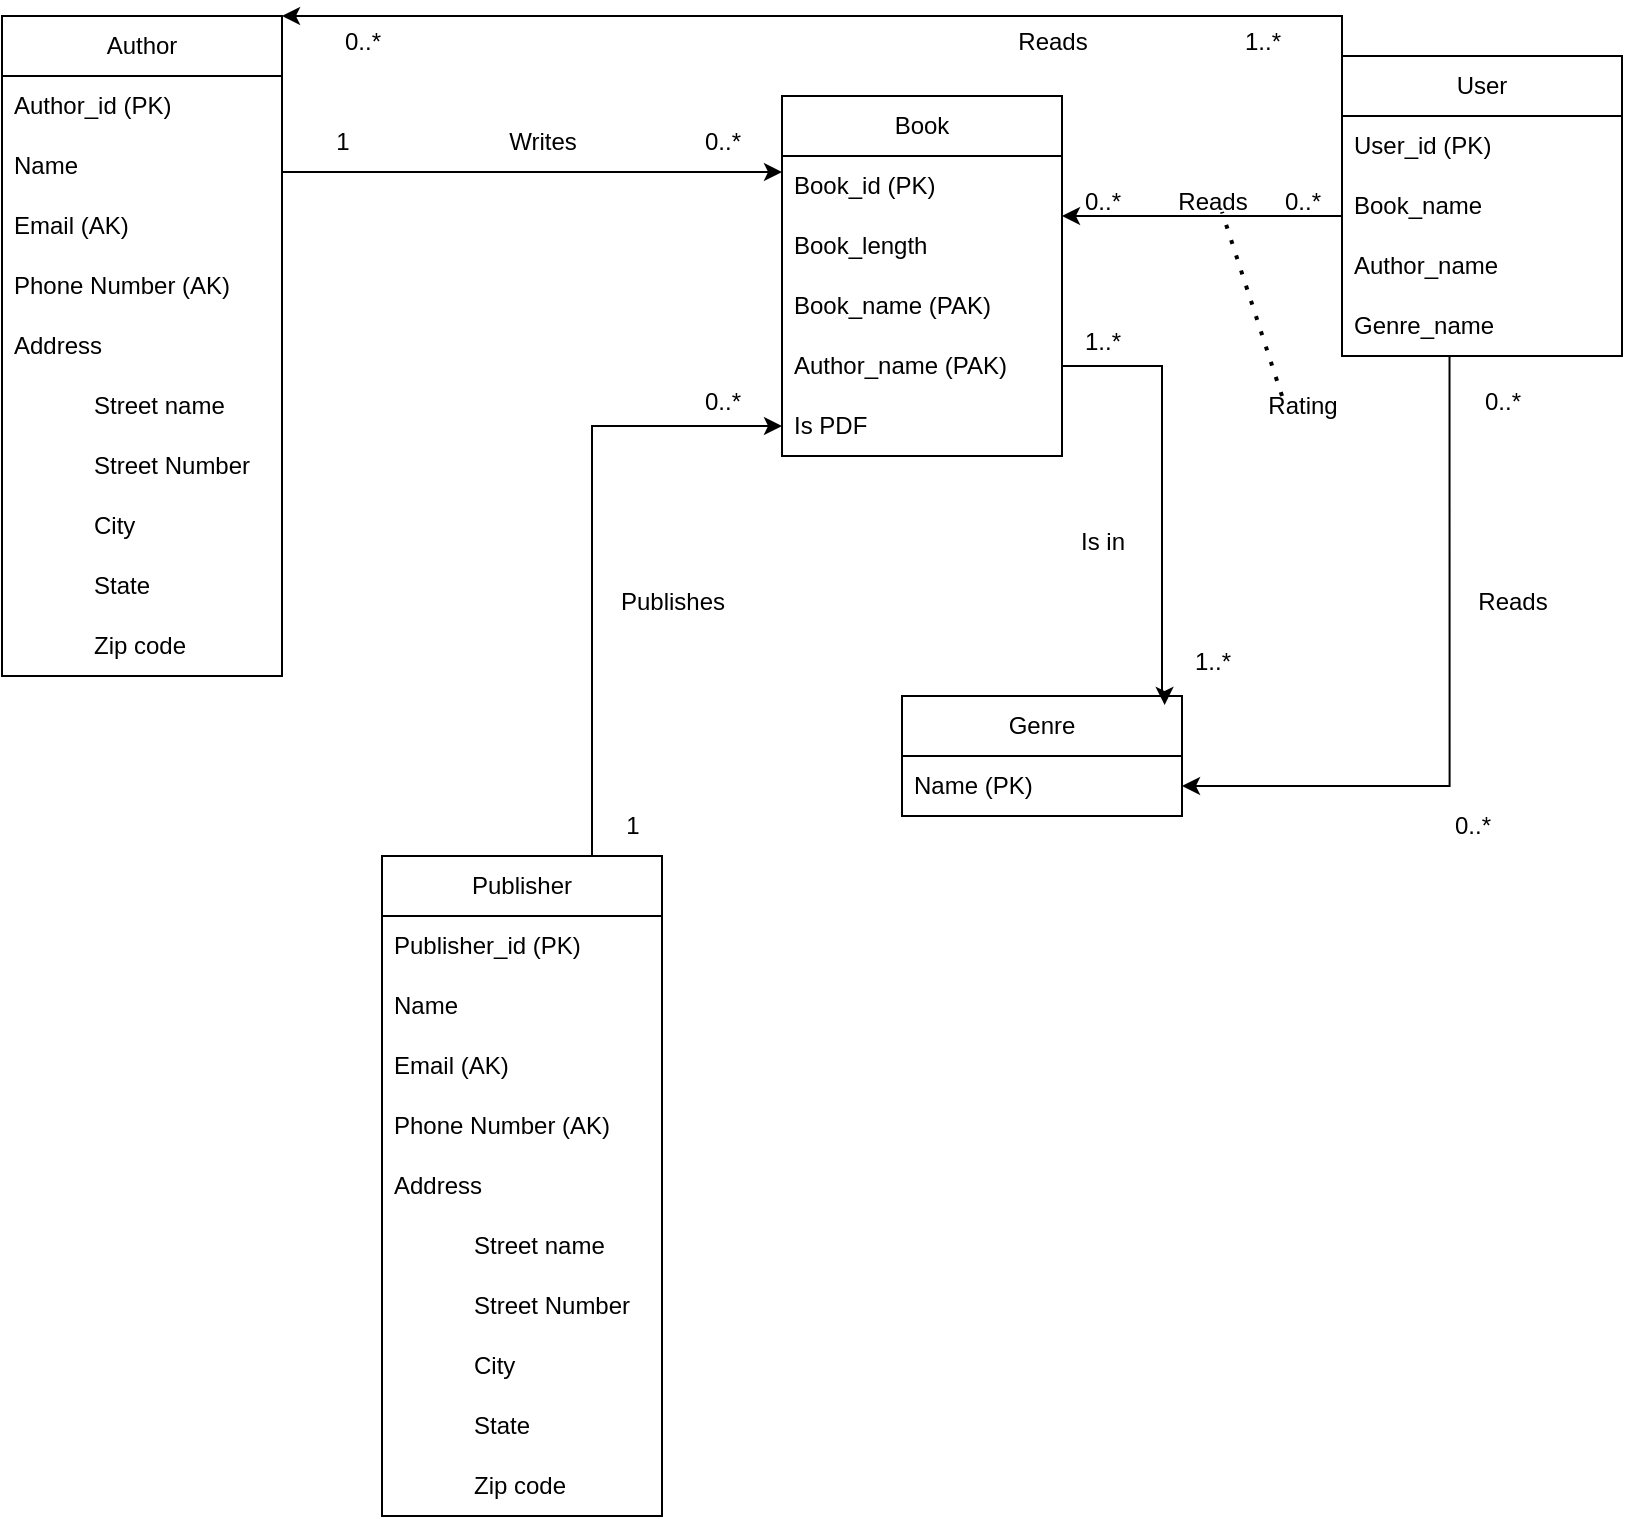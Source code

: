 <mxfile version="24.7.17">
  <diagram name="Page-1" id="2yz8s-KPR1KE5bonYhOX">
    <mxGraphModel dx="959" dy="1197" grid="1" gridSize="10" guides="1" tooltips="1" connect="1" arrows="1" fold="1" page="1" pageScale="1" pageWidth="850" pageHeight="1100" math="0" shadow="0">
      <root>
        <mxCell id="0" />
        <mxCell id="1" parent="0" />
        <mxCell id="EpeZ1B2Wu3cOPVAilCs2-1" value="Book" style="swimlane;fontStyle=0;childLayout=stackLayout;horizontal=1;startSize=30;horizontalStack=0;resizeParent=1;resizeParentMax=0;resizeLast=0;collapsible=1;marginBottom=0;whiteSpace=wrap;html=1;" parent="1" vertex="1">
          <mxGeometry x="420" y="60" width="140" height="180" as="geometry" />
        </mxCell>
        <mxCell id="o86TF27ebz68tmkAimAB-5" value="&lt;span style=&quot;text-align: center; text-wrap: nowrap;&quot;&gt;Book_id (PK)&lt;/span&gt;" style="text;strokeColor=none;fillColor=none;align=left;verticalAlign=middle;spacingLeft=4;spacingRight=4;overflow=hidden;points=[[0,0.5],[1,0.5]];portConstraint=eastwest;rotatable=0;whiteSpace=wrap;html=1;" parent="EpeZ1B2Wu3cOPVAilCs2-1" vertex="1">
          <mxGeometry y="30" width="140" height="30" as="geometry" />
        </mxCell>
        <mxCell id="EpeZ1B2Wu3cOPVAilCs2-3" value="Book_length" style="text;strokeColor=none;fillColor=none;align=left;verticalAlign=middle;spacingLeft=4;spacingRight=4;overflow=hidden;points=[[0,0.5],[1,0.5]];portConstraint=eastwest;rotatable=0;whiteSpace=wrap;html=1;" parent="EpeZ1B2Wu3cOPVAilCs2-1" vertex="1">
          <mxGeometry y="60" width="140" height="30" as="geometry" />
        </mxCell>
        <mxCell id="EpeZ1B2Wu3cOPVAilCs2-64" style="edgeStyle=orthogonalEdgeStyle;rounded=0;orthogonalLoop=1;jettySize=auto;html=1;exitX=0;exitY=0.5;exitDx=0;exitDy=0;" parent="EpeZ1B2Wu3cOPVAilCs2-1" target="EpeZ1B2Wu3cOPVAilCs2-3" edge="1">
          <mxGeometry relative="1" as="geometry">
            <Array as="points">
              <mxPoint x="280" y="60" />
            </Array>
            <mxPoint x="280" y="70" as="sourcePoint" />
            <mxPoint x="140" y="90" as="targetPoint" />
          </mxGeometry>
        </mxCell>
        <mxCell id="EpeZ1B2Wu3cOPVAilCs2-2" value="Book_name (PAK)" style="text;strokeColor=none;fillColor=none;align=left;verticalAlign=middle;spacingLeft=4;spacingRight=4;overflow=hidden;points=[[0,0.5],[1,0.5]];portConstraint=eastwest;rotatable=0;whiteSpace=wrap;html=1;" parent="EpeZ1B2Wu3cOPVAilCs2-1" vertex="1">
          <mxGeometry y="90" width="140" height="30" as="geometry" />
        </mxCell>
        <mxCell id="EpeZ1B2Wu3cOPVAilCs2-4" value="Author_name (PAK)" style="text;strokeColor=none;fillColor=none;align=left;verticalAlign=middle;spacingLeft=4;spacingRight=4;overflow=hidden;points=[[0,0.5],[1,0.5]];portConstraint=eastwest;rotatable=0;whiteSpace=wrap;html=1;" parent="EpeZ1B2Wu3cOPVAilCs2-1" vertex="1">
          <mxGeometry y="120" width="140" height="30" as="geometry" />
        </mxCell>
        <mxCell id="EpeZ1B2Wu3cOPVAilCs2-6" value="Is PDF" style="text;strokeColor=none;fillColor=none;align=left;verticalAlign=middle;spacingLeft=4;spacingRight=4;overflow=hidden;points=[[0,0.5],[1,0.5]];portConstraint=eastwest;rotatable=0;whiteSpace=wrap;html=1;" parent="EpeZ1B2Wu3cOPVAilCs2-1" vertex="1">
          <mxGeometry y="150" width="140" height="30" as="geometry" />
        </mxCell>
        <mxCell id="EpeZ1B2Wu3cOPVAilCs2-10" value="Author" style="swimlane;fontStyle=0;childLayout=stackLayout;horizontal=1;startSize=30;horizontalStack=0;resizeParent=1;resizeParentMax=0;resizeLast=0;collapsible=1;marginBottom=0;whiteSpace=wrap;html=1;" parent="1" vertex="1">
          <mxGeometry x="30" y="20" width="140" height="330" as="geometry" />
        </mxCell>
        <mxCell id="o86TF27ebz68tmkAimAB-1" value="Author_id (PK)" style="text;strokeColor=none;fillColor=none;align=left;verticalAlign=middle;spacingLeft=4;spacingRight=4;overflow=hidden;points=[[0,0.5],[1,0.5]];portConstraint=eastwest;rotatable=0;whiteSpace=wrap;html=1;" parent="EpeZ1B2Wu3cOPVAilCs2-10" vertex="1">
          <mxGeometry y="30" width="140" height="30" as="geometry" />
        </mxCell>
        <mxCell id="EpeZ1B2Wu3cOPVAilCs2-11" value="Name" style="text;strokeColor=none;fillColor=none;align=left;verticalAlign=middle;spacingLeft=4;spacingRight=4;overflow=hidden;points=[[0,0.5],[1,0.5]];portConstraint=eastwest;rotatable=0;whiteSpace=wrap;html=1;" parent="EpeZ1B2Wu3cOPVAilCs2-10" vertex="1">
          <mxGeometry y="60" width="140" height="30" as="geometry" />
        </mxCell>
        <mxCell id="EpeZ1B2Wu3cOPVAilCs2-12" value="Email (AK)" style="text;strokeColor=none;fillColor=none;align=left;verticalAlign=middle;spacingLeft=4;spacingRight=4;overflow=hidden;points=[[0,0.5],[1,0.5]];portConstraint=eastwest;rotatable=0;whiteSpace=wrap;html=1;" parent="EpeZ1B2Wu3cOPVAilCs2-10" vertex="1">
          <mxGeometry y="90" width="140" height="30" as="geometry" />
        </mxCell>
        <mxCell id="EpeZ1B2Wu3cOPVAilCs2-46" value="Phone Number (AK)" style="text;strokeColor=none;fillColor=none;align=left;verticalAlign=middle;spacingLeft=4;spacingRight=4;overflow=hidden;points=[[0,0.5],[1,0.5]];portConstraint=eastwest;rotatable=0;whiteSpace=wrap;html=1;" parent="EpeZ1B2Wu3cOPVAilCs2-10" vertex="1">
          <mxGeometry y="120" width="140" height="30" as="geometry" />
        </mxCell>
        <mxCell id="EpeZ1B2Wu3cOPVAilCs2-26" value="Address" style="text;strokeColor=none;fillColor=none;align=left;verticalAlign=middle;spacingLeft=4;spacingRight=4;overflow=hidden;points=[[0,0.5],[1,0.5]];portConstraint=eastwest;rotatable=0;whiteSpace=wrap;html=1;" parent="EpeZ1B2Wu3cOPVAilCs2-10" vertex="1">
          <mxGeometry y="150" width="140" height="30" as="geometry" />
        </mxCell>
        <mxCell id="EpeZ1B2Wu3cOPVAilCs2-29" value="&lt;blockquote style=&quot;margin: 0 0 0 40px; border: none; padding: 0px;&quot;&gt;Street name&lt;/blockquote&gt;" style="text;strokeColor=none;fillColor=none;align=left;verticalAlign=middle;spacingLeft=4;spacingRight=4;overflow=hidden;points=[[0,0.5],[1,0.5]];portConstraint=eastwest;rotatable=0;whiteSpace=wrap;html=1;" parent="EpeZ1B2Wu3cOPVAilCs2-10" vertex="1">
          <mxGeometry y="180" width="140" height="30" as="geometry" />
        </mxCell>
        <mxCell id="EpeZ1B2Wu3cOPVAilCs2-30" value="&lt;blockquote style=&quot;margin: 0 0 0 40px; border: none; padding: 0px;&quot;&gt;Street Number&lt;/blockquote&gt;" style="text;strokeColor=none;fillColor=none;align=left;verticalAlign=middle;spacingLeft=4;spacingRight=4;overflow=hidden;points=[[0,0.5],[1,0.5]];portConstraint=eastwest;rotatable=0;whiteSpace=wrap;html=1;" parent="EpeZ1B2Wu3cOPVAilCs2-10" vertex="1">
          <mxGeometry y="210" width="140" height="30" as="geometry" />
        </mxCell>
        <mxCell id="EpeZ1B2Wu3cOPVAilCs2-31" value="&lt;blockquote style=&quot;margin: 0 0 0 40px; border: none; padding: 0px;&quot;&gt;City&lt;/blockquote&gt;" style="text;strokeColor=none;fillColor=none;align=left;verticalAlign=middle;spacingLeft=4;spacingRight=4;overflow=hidden;points=[[0,0.5],[1,0.5]];portConstraint=eastwest;rotatable=0;whiteSpace=wrap;html=1;" parent="EpeZ1B2Wu3cOPVAilCs2-10" vertex="1">
          <mxGeometry y="240" width="140" height="30" as="geometry" />
        </mxCell>
        <mxCell id="EpeZ1B2Wu3cOPVAilCs2-32" value="&lt;blockquote style=&quot;margin: 0 0 0 40px; border: none; padding: 0px;&quot;&gt;State&lt;/blockquote&gt;" style="text;strokeColor=none;fillColor=none;align=left;verticalAlign=middle;spacingLeft=4;spacingRight=4;overflow=hidden;points=[[0,0.5],[1,0.5]];portConstraint=eastwest;rotatable=0;whiteSpace=wrap;html=1;" parent="EpeZ1B2Wu3cOPVAilCs2-10" vertex="1">
          <mxGeometry y="270" width="140" height="30" as="geometry" />
        </mxCell>
        <mxCell id="EpeZ1B2Wu3cOPVAilCs2-33" value="&lt;blockquote style=&quot;margin: 0 0 0 40px; border: none; padding: 0px;&quot;&gt;Zip code&lt;/blockquote&gt;" style="text;strokeColor=none;fillColor=none;align=left;verticalAlign=middle;spacingLeft=4;spacingRight=4;overflow=hidden;points=[[0,0.5],[1,0.5]];portConstraint=eastwest;rotatable=0;whiteSpace=wrap;html=1;" parent="EpeZ1B2Wu3cOPVAilCs2-10" vertex="1">
          <mxGeometry y="300" width="140" height="30" as="geometry" />
        </mxCell>
        <mxCell id="EpeZ1B2Wu3cOPVAilCs2-20" value="Genre" style="swimlane;fontStyle=0;childLayout=stackLayout;horizontal=1;startSize=30;horizontalStack=0;resizeParent=1;resizeParentMax=0;resizeLast=0;collapsible=1;marginBottom=0;whiteSpace=wrap;html=1;" parent="1" vertex="1">
          <mxGeometry x="480" y="360" width="140" height="60" as="geometry" />
        </mxCell>
        <mxCell id="EpeZ1B2Wu3cOPVAilCs2-21" value="Name (PK)" style="text;strokeColor=none;fillColor=none;align=left;verticalAlign=middle;spacingLeft=4;spacingRight=4;overflow=hidden;points=[[0,0.5],[1,0.5]];portConstraint=eastwest;rotatable=0;whiteSpace=wrap;html=1;" parent="EpeZ1B2Wu3cOPVAilCs2-20" vertex="1">
          <mxGeometry y="30" width="140" height="30" as="geometry" />
        </mxCell>
        <mxCell id="EpeZ1B2Wu3cOPVAilCs2-56" style="edgeStyle=orthogonalEdgeStyle;rounded=0;orthogonalLoop=1;jettySize=auto;html=1;exitX=0.75;exitY=0;exitDx=0;exitDy=0;entryX=0;entryY=0.5;entryDx=0;entryDy=0;" parent="1" source="EpeZ1B2Wu3cOPVAilCs2-34" target="EpeZ1B2Wu3cOPVAilCs2-6" edge="1">
          <mxGeometry relative="1" as="geometry" />
        </mxCell>
        <mxCell id="EpeZ1B2Wu3cOPVAilCs2-34" value="Publisher" style="swimlane;fontStyle=0;childLayout=stackLayout;horizontal=1;startSize=30;horizontalStack=0;resizeParent=1;resizeParentMax=0;resizeLast=0;collapsible=1;marginBottom=0;whiteSpace=wrap;html=1;" parent="1" vertex="1">
          <mxGeometry x="220" y="440" width="140" height="330" as="geometry" />
        </mxCell>
        <mxCell id="EpeZ1B2Wu3cOPVAilCs2-43" value="Publisher_id (PK)" style="text;strokeColor=none;fillColor=none;align=left;verticalAlign=middle;spacingLeft=4;spacingRight=4;overflow=hidden;points=[[0,0.5],[1,0.5]];portConstraint=eastwest;rotatable=0;whiteSpace=wrap;html=1;" parent="EpeZ1B2Wu3cOPVAilCs2-34" vertex="1">
          <mxGeometry y="30" width="140" height="30" as="geometry" />
        </mxCell>
        <mxCell id="EpeZ1B2Wu3cOPVAilCs2-35" value="Name" style="text;strokeColor=none;fillColor=none;align=left;verticalAlign=middle;spacingLeft=4;spacingRight=4;overflow=hidden;points=[[0,0.5],[1,0.5]];portConstraint=eastwest;rotatable=0;whiteSpace=wrap;html=1;" parent="EpeZ1B2Wu3cOPVAilCs2-34" vertex="1">
          <mxGeometry y="60" width="140" height="30" as="geometry" />
        </mxCell>
        <mxCell id="EpeZ1B2Wu3cOPVAilCs2-45" value="Email (AK)" style="text;strokeColor=none;fillColor=none;align=left;verticalAlign=middle;spacingLeft=4;spacingRight=4;overflow=hidden;points=[[0,0.5],[1,0.5]];portConstraint=eastwest;rotatable=0;whiteSpace=wrap;html=1;" parent="EpeZ1B2Wu3cOPVAilCs2-34" vertex="1">
          <mxGeometry y="90" width="140" height="30" as="geometry" />
        </mxCell>
        <mxCell id="EpeZ1B2Wu3cOPVAilCs2-36" value="Phone Number (AK)" style="text;strokeColor=none;fillColor=none;align=left;verticalAlign=middle;spacingLeft=4;spacingRight=4;overflow=hidden;points=[[0,0.5],[1,0.5]];portConstraint=eastwest;rotatable=0;whiteSpace=wrap;html=1;" parent="EpeZ1B2Wu3cOPVAilCs2-34" vertex="1">
          <mxGeometry y="120" width="140" height="30" as="geometry" />
        </mxCell>
        <mxCell id="EpeZ1B2Wu3cOPVAilCs2-37" value="Address" style="text;strokeColor=none;fillColor=none;align=left;verticalAlign=middle;spacingLeft=4;spacingRight=4;overflow=hidden;points=[[0,0.5],[1,0.5]];portConstraint=eastwest;rotatable=0;whiteSpace=wrap;html=1;" parent="EpeZ1B2Wu3cOPVAilCs2-34" vertex="1">
          <mxGeometry y="150" width="140" height="30" as="geometry" />
        </mxCell>
        <mxCell id="EpeZ1B2Wu3cOPVAilCs2-38" value="&lt;blockquote style=&quot;margin: 0 0 0 40px; border: none; padding: 0px;&quot;&gt;Street name&lt;/blockquote&gt;" style="text;strokeColor=none;fillColor=none;align=left;verticalAlign=middle;spacingLeft=4;spacingRight=4;overflow=hidden;points=[[0,0.5],[1,0.5]];portConstraint=eastwest;rotatable=0;whiteSpace=wrap;html=1;" parent="EpeZ1B2Wu3cOPVAilCs2-34" vertex="1">
          <mxGeometry y="180" width="140" height="30" as="geometry" />
        </mxCell>
        <mxCell id="EpeZ1B2Wu3cOPVAilCs2-39" value="&lt;blockquote style=&quot;margin: 0 0 0 40px; border: none; padding: 0px;&quot;&gt;Street Number&lt;/blockquote&gt;" style="text;strokeColor=none;fillColor=none;align=left;verticalAlign=middle;spacingLeft=4;spacingRight=4;overflow=hidden;points=[[0,0.5],[1,0.5]];portConstraint=eastwest;rotatable=0;whiteSpace=wrap;html=1;" parent="EpeZ1B2Wu3cOPVAilCs2-34" vertex="1">
          <mxGeometry y="210" width="140" height="30" as="geometry" />
        </mxCell>
        <mxCell id="EpeZ1B2Wu3cOPVAilCs2-40" value="&lt;blockquote style=&quot;margin: 0 0 0 40px; border: none; padding: 0px;&quot;&gt;City&lt;/blockquote&gt;" style="text;strokeColor=none;fillColor=none;align=left;verticalAlign=middle;spacingLeft=4;spacingRight=4;overflow=hidden;points=[[0,0.5],[1,0.5]];portConstraint=eastwest;rotatable=0;whiteSpace=wrap;html=1;" parent="EpeZ1B2Wu3cOPVAilCs2-34" vertex="1">
          <mxGeometry y="240" width="140" height="30" as="geometry" />
        </mxCell>
        <mxCell id="EpeZ1B2Wu3cOPVAilCs2-41" value="&lt;blockquote style=&quot;margin: 0 0 0 40px; border: none; padding: 0px;&quot;&gt;State&lt;/blockquote&gt;" style="text;strokeColor=none;fillColor=none;align=left;verticalAlign=middle;spacingLeft=4;spacingRight=4;overflow=hidden;points=[[0,0.5],[1,0.5]];portConstraint=eastwest;rotatable=0;whiteSpace=wrap;html=1;" parent="EpeZ1B2Wu3cOPVAilCs2-34" vertex="1">
          <mxGeometry y="270" width="140" height="30" as="geometry" />
        </mxCell>
        <mxCell id="EpeZ1B2Wu3cOPVAilCs2-42" value="&lt;blockquote style=&quot;margin: 0 0 0 40px; border: none; padding: 0px;&quot;&gt;Zip code&lt;/blockquote&gt;" style="text;strokeColor=none;fillColor=none;align=left;verticalAlign=middle;spacingLeft=4;spacingRight=4;overflow=hidden;points=[[0,0.5],[1,0.5]];portConstraint=eastwest;rotatable=0;whiteSpace=wrap;html=1;" parent="EpeZ1B2Wu3cOPVAilCs2-34" vertex="1">
          <mxGeometry y="300" width="140" height="30" as="geometry" />
        </mxCell>
        <mxCell id="EpeZ1B2Wu3cOPVAilCs2-47" value="User" style="swimlane;fontStyle=0;childLayout=stackLayout;horizontal=1;startSize=30;horizontalStack=0;resizeParent=1;resizeParentMax=0;resizeLast=0;collapsible=1;marginBottom=0;whiteSpace=wrap;html=1;" parent="1" vertex="1">
          <mxGeometry x="700" y="40" width="140" height="150" as="geometry" />
        </mxCell>
        <mxCell id="EpeZ1B2Wu3cOPVAilCs2-65" value="User_id (PK)" style="text;strokeColor=none;fillColor=none;align=left;verticalAlign=middle;spacingLeft=4;spacingRight=4;overflow=hidden;points=[[0,0.5],[1,0.5]];portConstraint=eastwest;rotatable=0;whiteSpace=wrap;html=1;" parent="EpeZ1B2Wu3cOPVAilCs2-47" vertex="1">
          <mxGeometry y="30" width="140" height="30" as="geometry" />
        </mxCell>
        <mxCell id="EpeZ1B2Wu3cOPVAilCs2-69" value="Book_name" style="text;strokeColor=none;fillColor=none;align=left;verticalAlign=middle;spacingLeft=4;spacingRight=4;overflow=hidden;points=[[0,0.5],[1,0.5]];portConstraint=eastwest;rotatable=0;whiteSpace=wrap;html=1;" parent="EpeZ1B2Wu3cOPVAilCs2-47" vertex="1">
          <mxGeometry y="60" width="140" height="30" as="geometry" />
        </mxCell>
        <mxCell id="EpeZ1B2Wu3cOPVAilCs2-49" value="Author_name" style="text;strokeColor=none;fillColor=none;align=left;verticalAlign=middle;spacingLeft=4;spacingRight=4;overflow=hidden;points=[[0,0.5],[1,0.5]];portConstraint=eastwest;rotatable=0;whiteSpace=wrap;html=1;" parent="EpeZ1B2Wu3cOPVAilCs2-47" vertex="1">
          <mxGeometry y="90" width="140" height="30" as="geometry" />
        </mxCell>
        <mxCell id="EpeZ1B2Wu3cOPVAilCs2-50" value="Genre_name" style="text;strokeColor=none;fillColor=none;align=left;verticalAlign=middle;spacingLeft=4;spacingRight=4;overflow=hidden;points=[[0,0.5],[1,0.5]];portConstraint=eastwest;rotatable=0;whiteSpace=wrap;html=1;" parent="EpeZ1B2Wu3cOPVAilCs2-47" vertex="1">
          <mxGeometry y="120" width="140" height="30" as="geometry" />
        </mxCell>
        <mxCell id="EpeZ1B2Wu3cOPVAilCs2-52" style="edgeStyle=orthogonalEdgeStyle;rounded=0;orthogonalLoop=1;jettySize=auto;html=1;exitX=1;exitY=0.5;exitDx=0;exitDy=0;" parent="1" source="EpeZ1B2Wu3cOPVAilCs2-12" target="o86TF27ebz68tmkAimAB-5" edge="1">
          <mxGeometry relative="1" as="geometry">
            <Array as="points">
              <mxPoint x="170" y="98" />
            </Array>
          </mxGeometry>
        </mxCell>
        <mxCell id="EpeZ1B2Wu3cOPVAilCs2-53" value="Writes" style="text;html=1;align=center;verticalAlign=middle;resizable=0;points=[];autosize=1;strokeColor=none;fillColor=none;" parent="1" vertex="1">
          <mxGeometry x="270" y="68" width="60" height="30" as="geometry" />
        </mxCell>
        <mxCell id="EpeZ1B2Wu3cOPVAilCs2-54" value="0..*" style="text;html=1;align=center;verticalAlign=middle;resizable=0;points=[];autosize=1;strokeColor=none;fillColor=none;" parent="1" vertex="1">
          <mxGeometry x="370" y="68" width="40" height="30" as="geometry" />
        </mxCell>
        <mxCell id="EpeZ1B2Wu3cOPVAilCs2-55" value="1" style="text;html=1;align=center;verticalAlign=middle;resizable=0;points=[];autosize=1;strokeColor=none;fillColor=none;" parent="1" vertex="1">
          <mxGeometry x="185" y="68" width="30" height="30" as="geometry" />
        </mxCell>
        <mxCell id="EpeZ1B2Wu3cOPVAilCs2-57" value="Publishes" style="text;html=1;align=center;verticalAlign=middle;resizable=0;points=[];autosize=1;strokeColor=none;fillColor=none;" parent="1" vertex="1">
          <mxGeometry x="325" y="298" width="80" height="30" as="geometry" />
        </mxCell>
        <mxCell id="EpeZ1B2Wu3cOPVAilCs2-58" value="0..*" style="text;html=1;align=center;verticalAlign=middle;resizable=0;points=[];autosize=1;strokeColor=none;fillColor=none;" parent="1" vertex="1">
          <mxGeometry x="370" y="198" width="40" height="30" as="geometry" />
        </mxCell>
        <mxCell id="EpeZ1B2Wu3cOPVAilCs2-59" value="1" style="text;html=1;align=center;verticalAlign=middle;resizable=0;points=[];autosize=1;strokeColor=none;fillColor=none;" parent="1" vertex="1">
          <mxGeometry x="330" y="410" width="30" height="30" as="geometry" />
        </mxCell>
        <mxCell id="EpeZ1B2Wu3cOPVAilCs2-60" style="edgeStyle=orthogonalEdgeStyle;rounded=0;orthogonalLoop=1;jettySize=auto;html=1;exitX=1;exitY=0.5;exitDx=0;exitDy=0;entryX=0.938;entryY=0.075;entryDx=0;entryDy=0;entryPerimeter=0;" parent="1" source="EpeZ1B2Wu3cOPVAilCs2-6" target="EpeZ1B2Wu3cOPVAilCs2-20" edge="1">
          <mxGeometry relative="1" as="geometry">
            <Array as="points">
              <mxPoint x="610" y="195" />
              <mxPoint x="610" y="360" />
              <mxPoint x="611" y="360" />
            </Array>
          </mxGeometry>
        </mxCell>
        <mxCell id="EpeZ1B2Wu3cOPVAilCs2-61" value="Is in" style="text;html=1;align=center;verticalAlign=middle;resizable=0;points=[];autosize=1;strokeColor=none;fillColor=none;" parent="1" vertex="1">
          <mxGeometry x="555" y="268" width="50" height="30" as="geometry" />
        </mxCell>
        <mxCell id="EpeZ1B2Wu3cOPVAilCs2-62" value="1..*" style="text;html=1;align=center;verticalAlign=middle;resizable=0;points=[];autosize=1;strokeColor=none;fillColor=none;" parent="1" vertex="1">
          <mxGeometry x="615" y="328" width="40" height="30" as="geometry" />
        </mxCell>
        <mxCell id="EpeZ1B2Wu3cOPVAilCs2-63" value="1..*" style="text;html=1;align=center;verticalAlign=middle;resizable=0;points=[];autosize=1;strokeColor=none;fillColor=none;" parent="1" vertex="1">
          <mxGeometry x="560" y="168" width="40" height="30" as="geometry" />
        </mxCell>
        <mxCell id="EpeZ1B2Wu3cOPVAilCs2-66" value="Reads" style="text;html=1;align=center;verticalAlign=middle;resizable=0;points=[];autosize=1;strokeColor=none;fillColor=none;" parent="1" vertex="1">
          <mxGeometry x="605" y="98" width="60" height="30" as="geometry" />
        </mxCell>
        <mxCell id="EpeZ1B2Wu3cOPVAilCs2-67" value="0..*" style="text;html=1;align=center;verticalAlign=middle;resizable=0;points=[];autosize=1;strokeColor=none;fillColor=none;" parent="1" vertex="1">
          <mxGeometry x="560" y="98" width="40" height="30" as="geometry" />
        </mxCell>
        <mxCell id="EpeZ1B2Wu3cOPVAilCs2-68" value="0..*" style="text;html=1;align=center;verticalAlign=middle;resizable=0;points=[];autosize=1;strokeColor=none;fillColor=none;" parent="1" vertex="1">
          <mxGeometry x="660" y="98" width="40" height="30" as="geometry" />
        </mxCell>
        <mxCell id="a9wvrgHDwEc5SjA96t_M-1" style="edgeStyle=orthogonalEdgeStyle;rounded=0;orthogonalLoop=1;jettySize=auto;html=1;exitX=0.384;exitY=0.983;exitDx=0;exitDy=0;entryX=1;entryY=0.5;entryDx=0;entryDy=0;exitPerimeter=0;" parent="1" source="EpeZ1B2Wu3cOPVAilCs2-50" target="EpeZ1B2Wu3cOPVAilCs2-21" edge="1">
          <mxGeometry relative="1" as="geometry">
            <Array as="points">
              <mxPoint x="754" y="405" />
            </Array>
          </mxGeometry>
        </mxCell>
        <mxCell id="a9wvrgHDwEc5SjA96t_M-2" value="Reads" style="text;html=1;align=center;verticalAlign=middle;resizable=0;points=[];autosize=1;strokeColor=none;fillColor=none;" parent="1" vertex="1">
          <mxGeometry x="755" y="298" width="60" height="30" as="geometry" />
        </mxCell>
        <mxCell id="a9wvrgHDwEc5SjA96t_M-3" value="0..*" style="text;html=1;align=center;verticalAlign=middle;resizable=0;points=[];autosize=1;strokeColor=none;fillColor=none;" parent="1" vertex="1">
          <mxGeometry x="745" y="410" width="40" height="30" as="geometry" />
        </mxCell>
        <mxCell id="a9wvrgHDwEc5SjA96t_M-4" value="0..*" style="text;html=1;align=center;verticalAlign=middle;resizable=0;points=[];autosize=1;strokeColor=none;fillColor=none;" parent="1" vertex="1">
          <mxGeometry x="760" y="198" width="40" height="30" as="geometry" />
        </mxCell>
        <mxCell id="a9wvrgHDwEc5SjA96t_M-5" style="edgeStyle=orthogonalEdgeStyle;rounded=0;orthogonalLoop=1;jettySize=auto;html=1;exitX=0;exitY=0.5;exitDx=0;exitDy=0;entryX=1;entryY=0;entryDx=0;entryDy=0;" parent="1" source="EpeZ1B2Wu3cOPVAilCs2-65" target="EpeZ1B2Wu3cOPVAilCs2-10" edge="1">
          <mxGeometry relative="1" as="geometry">
            <Array as="points">
              <mxPoint x="700" y="20" />
            </Array>
          </mxGeometry>
        </mxCell>
        <mxCell id="a9wvrgHDwEc5SjA96t_M-6" value="Reads" style="text;html=1;align=center;verticalAlign=middle;resizable=0;points=[];autosize=1;strokeColor=none;fillColor=none;" parent="1" vertex="1">
          <mxGeometry x="525" y="18" width="60" height="30" as="geometry" />
        </mxCell>
        <mxCell id="a9wvrgHDwEc5SjA96t_M-7" value="0..*" style="text;html=1;align=center;verticalAlign=middle;resizable=0;points=[];autosize=1;strokeColor=none;fillColor=none;" parent="1" vertex="1">
          <mxGeometry x="190" y="18" width="40" height="30" as="geometry" />
        </mxCell>
        <mxCell id="a9wvrgHDwEc5SjA96t_M-8" value="1..*" style="text;html=1;align=center;verticalAlign=middle;resizable=0;points=[];autosize=1;strokeColor=none;fillColor=none;" parent="1" vertex="1">
          <mxGeometry x="640" y="18" width="40" height="30" as="geometry" />
        </mxCell>
        <mxCell id="o86TF27ebz68tmkAimAB-8" value="Rating" style="text;html=1;align=center;verticalAlign=middle;resizable=0;points=[];autosize=1;strokeColor=none;fillColor=none;" parent="1" vertex="1">
          <mxGeometry x="650" y="200" width="60" height="30" as="geometry" />
        </mxCell>
        <mxCell id="o86TF27ebz68tmkAimAB-9" value="" style="endArrow=none;dashed=1;html=1;dashPattern=1 3;strokeWidth=2;rounded=0;" parent="1" edge="1">
          <mxGeometry width="50" height="50" relative="1" as="geometry">
            <mxPoint x="670" y="210" as="sourcePoint" />
            <mxPoint x="640" y="118" as="targetPoint" />
          </mxGeometry>
        </mxCell>
      </root>
    </mxGraphModel>
  </diagram>
</mxfile>
